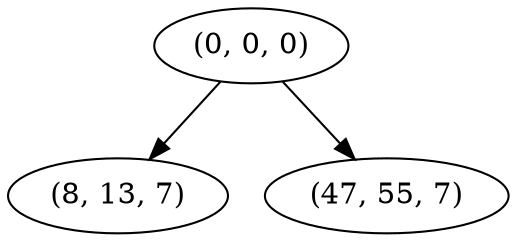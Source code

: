 digraph tree {
    "(0, 0, 0)";
    "(8, 13, 7)";
    "(47, 55, 7)";
    "(0, 0, 0)" -> "(8, 13, 7)";
    "(0, 0, 0)" -> "(47, 55, 7)";
}
